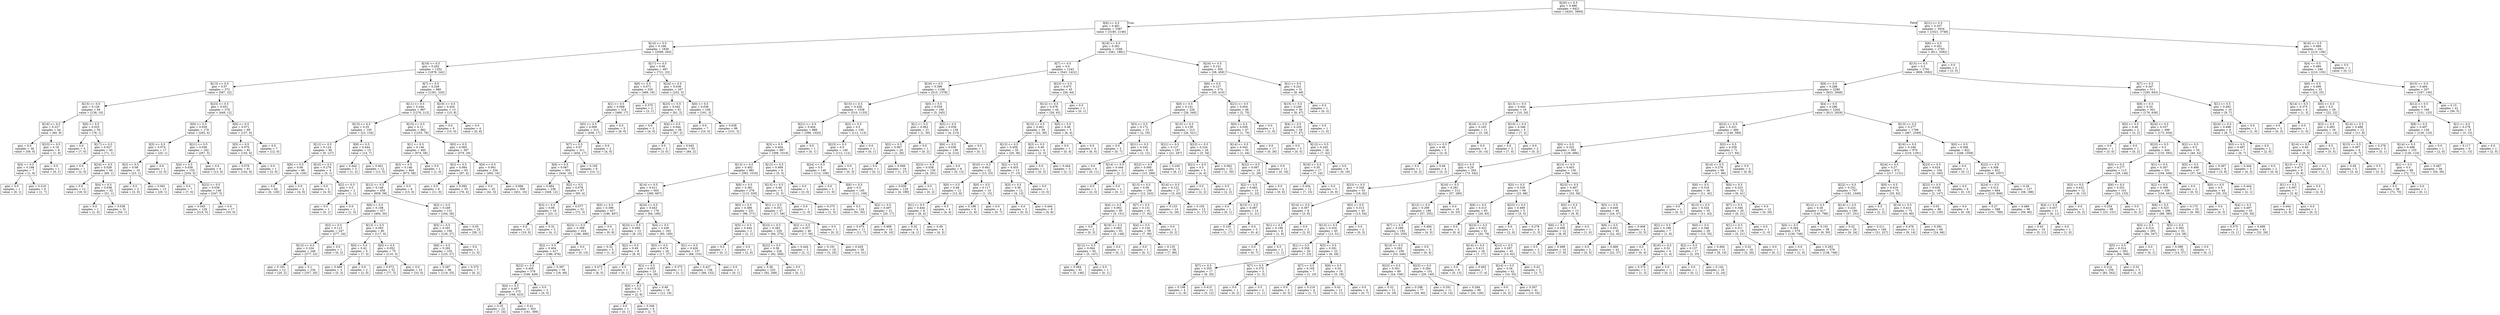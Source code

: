 digraph Tree {
node [shape=box] ;
0 [label="X[20] <= 0.5\ngini = 0.486\nsamples = 6421\nvalue = [4201, 5894]"] ;
1 [label="X[9] <= 0.5\ngini = 0.481\nsamples = 3387\nvalue = [3180, 2146]"] ;
0 -> 1 [labeldistance=2.5, labelangle=45, headlabel="True"] ;
2 [label="X[14] <= 0.5\ngini = 0.168\nsamples = 1839\nvalue = [2599, 265]"] ;
1 -> 2 ;
3 [label="X[19] <= 0.5\ngini = 0.202\nsamples = 1352\nvalue = [1878, 242]"] ;
2 -> 3 ;
4 [label="X[13] <= 0.5\ngini = 0.07\nsamples = 372\nvalue = [587, 22]"] ;
3 -> 4 ;
5 [label="X[15] <= 0.5\ngini = 0.126\nsamples = 94\nvalue = [138, 10]"] ;
4 -> 5 ;
6 [label="X[16] <= 0.5\ngini = 0.227\nsamples = 44\nvalue = [60, 9]"] ;
5 -> 6 ;
7 [label="gini = 0.0\nsamples = 36\nvalue = [59, 0]"] ;
6 -> 7 ;
8 [label="X[23] <= 0.5\ngini = 0.18\nsamples = 8\nvalue = [1, 9]"] ;
6 -> 8 ;
9 [label="X[4] <= 0.5\ngini = 0.198\nsamples = 7\nvalue = [1, 8]"] ;
8 -> 9 ;
10 [label="gini = 0.0\nsamples = 1\nvalue = [0, 1]"] ;
9 -> 10 ;
11 [label="gini = 0.219\nsamples = 6\nvalue = [1, 7]"] ;
9 -> 11 ;
12 [label="gini = 0.0\nsamples = 1\nvalue = [0, 1]"] ;
8 -> 12 ;
13 [label="X[0] <= 0.5\ngini = 0.025\nsamples = 50\nvalue = [78, 1]"] ;
5 -> 13 ;
14 [label="gini = 0.0\nsamples = 5\nvalue = [7, 0]"] ;
13 -> 14 ;
15 [label="X[17] <= 0.5\ngini = 0.027\nsamples = 45\nvalue = [71, 1]"] ;
13 -> 15 ;
16 [label="gini = 0.0\nsamples = 1\nvalue = [2, 0]"] ;
15 -> 16 ;
17 [label="X[24] <= 0.5\ngini = 0.028\nsamples = 44\nvalue = [69, 1]"] ;
15 -> 17 ;
18 [label="gini = 0.0\nsamples = 12\nvalue = [18, 0]"] ;
17 -> 18 ;
19 [label="X[4] <= 0.5\ngini = 0.038\nsamples = 32\nvalue = [51, 1]"] ;
17 -> 19 ;
20 [label="gini = 0.0\nsamples = 1\nvalue = [1, 0]"] ;
19 -> 20 ;
21 [label="gini = 0.038\nsamples = 31\nvalue = [50, 1]"] ;
19 -> 21 ;
22 [label="X[23] <= 0.5\ngini = 0.051\nsamples = 278\nvalue = [449, 12]"] ;
4 -> 22 ;
23 [label="X[0] <= 0.5\ngini = 0.039\nsamples = 179\nvalue = [292, 6]"] ;
22 -> 23 ;
24 [label="X[5] <= 0.5\ngini = 0.074\nsamples = 17\nvalue = [25, 1]"] ;
23 -> 24 ;
25 [label="X[2] <= 0.5\ngini = 0.08\nsamples = 16\nvalue = [23, 1]"] ;
24 -> 25 ;
26 [label="gini = 0.0\nsamples = 3\nvalue = [3, 0]"] ;
25 -> 26 ;
27 [label="gini = 0.091\nsamples = 13\nvalue = [20, 1]"] ;
25 -> 27 ;
28 [label="gini = 0.0\nsamples = 1\nvalue = [2, 0]"] ;
24 -> 28 ;
29 [label="X[21] <= 0.5\ngini = 0.036\nsamples = 162\nvalue = [267, 5]"] ;
23 -> 29 ;
30 [label="X[4] <= 0.5\ngini = 0.038\nsamples = 153\nvalue = [254, 5]"] ;
29 -> 30 ;
31 [label="gini = 0.0\nsamples = 7\nvalue = [7, 0]"] ;
30 -> 31 ;
32 [label="X[22] <= 0.5\ngini = 0.039\nsamples = 146\nvalue = [247, 5]"] ;
30 -> 32 ;
33 [label="gini = 0.045\nsamples = 129\nvalue = [214, 5]"] ;
32 -> 33 ;
34 [label="gini = 0.0\nsamples = 17\nvalue = [33, 0]"] ;
32 -> 34 ;
35 [label="gini = 0.0\nsamples = 9\nvalue = [13, 0]"] ;
29 -> 35 ;
36 [label="X[6] <= 0.5\ngini = 0.071\nsamples = 99\nvalue = [157, 6]"] ;
22 -> 36 ;
37 [label="X[5] <= 0.5\ngini = 0.076\nsamples = 92\nvalue = [145, 6]"] ;
36 -> 37 ;
38 [label="gini = 0.078\nsamples = 91\nvalue = [142, 6]"] ;
37 -> 38 ;
39 [label="gini = 0.0\nsamples = 1\nvalue = [3, 0]"] ;
37 -> 39 ;
40 [label="gini = 0.0\nsamples = 7\nvalue = [12, 0]"] ;
36 -> 40 ;
41 [label="X[7] <= 0.5\ngini = 0.249\nsamples = 980\nvalue = [1291, 220]"] ;
3 -> 41 ;
42 [label="X[11] <= 0.5\ngini = 0.244\nsamples = 967\nvalue = [1276, 212]"] ;
41 -> 42 ;
43 [label="X[13] <= 0.5\ngini = 0.25\nsamples = 105\nvalue = [23, 134]"] ;
42 -> 43 ;
44 [label="X[12] <= 0.5\ngini = 0.124\nsamples = 90\nvalue = [9, 127]"] ;
43 -> 44 ;
45 [label="X[8] <= 0.5\ngini = 0.06\nsamples = 86\nvalue = [4, 126]"] ;
44 -> 45 ;
46 [label="gini = 0.0\nsamples = 84\nvalue = [0, 126]"] ;
45 -> 46 ;
47 [label="gini = 0.0\nsamples = 2\nvalue = [4, 0]"] ;
45 -> 47 ;
48 [label="X[10] <= 0.5\ngini = 0.278\nsamples = 4\nvalue = [5, 1]"] ;
44 -> 48 ;
49 [label="gini = 0.0\nsamples = 2\nvalue = [4, 0]"] ;
48 -> 49 ;
50 [label="X[2] <= 0.5\ngini = 0.5\nsamples = 2\nvalue = [1, 1]"] ;
48 -> 50 ;
51 [label="gini = 0.0\nsamples = 1\nvalue = [0, 1]"] ;
50 -> 51 ;
52 [label="gini = 0.0\nsamples = 1\nvalue = [1, 0]"] ;
50 -> 52 ;
53 [label="X[8] <= 0.5\ngini = 0.444\nsamples = 15\nvalue = [14, 7]"] ;
43 -> 53 ;
54 [label="gini = 0.444\nsamples = 3\nvalue = [1, 2]"] ;
53 -> 54 ;
55 [label="gini = 0.401\nsamples = 12\nvalue = [13, 5]"] ;
53 -> 55 ;
56 [label="X[15] <= 0.5\ngini = 0.11\nsamples = 862\nvalue = [1253, 78]"] ;
42 -> 56 ;
57 [label="X[1] <= 0.5\ngini = 0.146\nsamples = 465\nvalue = [674, 58]"] ;
56 -> 57 ;
58 [label="X[3] <= 0.5\ngini = 0.146\nsamples = 464\nvalue = [673, 58]"] ;
57 -> 58 ;
59 [label="X[12] <= 0.5\ngini = 0.149\nsamples = 458\nvalue = [658, 58]"] ;
58 -> 59 ;
60 [label="X[6] <= 0.5\ngini = 0.108\nsamples = 327\nvalue = [494, 30]"] ;
59 -> 60 ;
61 [label="X[2] <= 0.5\ngini = 0.113\nsamples = 247\nvalue = [377, 24]"] ;
60 -> 61 ;
62 [label="X[13] <= 0.5\ngini = 0.104\nsamples = 246\nvalue = [377, 22]"] ;
61 -> 62 ;
63 [label="gini = 0.165\nsamples = 12\nvalue = [20, 2]"] ;
62 -> 63 ;
64 [label="gini = 0.1\nsamples = 234\nvalue = [357, 20]"] ;
62 -> 64 ;
65 [label="gini = 0.0\nsamples = 1\nvalue = [0, 2]"] ;
61 -> 65 ;
66 [label="X[13] <= 0.5\ngini = 0.093\nsamples = 80\nvalue = [117, 6]"] ;
60 -> 66 ;
67 [label="X[0] <= 0.5\ngini = 0.42\nsamples = 5\nvalue = [7, 3]"] ;
66 -> 67 ;
68 [label="gini = 0.469\nsamples = 3\nvalue = [5, 3]"] ;
67 -> 68 ;
69 [label="gini = 0.0\nsamples = 2\nvalue = [2, 0]"] ;
67 -> 69 ;
70 [label="X[0] <= 0.5\ngini = 0.052\nsamples = 75\nvalue = [110, 3]"] ;
66 -> 70 ;
71 [label="gini = 0.072\nsamples = 52\nvalue = [77, 3]"] ;
70 -> 71 ;
72 [label="gini = 0.0\nsamples = 23\nvalue = [33, 0]"] ;
70 -> 72 ;
73 [label="X[2] <= 0.5\ngini = 0.249\nsamples = 131\nvalue = [164, 28]"] ;
59 -> 73 ;
74 [label="X[5] <= 0.5\ngini = 0.291\nsamples = 106\nvalue = [126, 27]"] ;
73 -> 74 ;
75 [label="X[6] <= 0.5\ngini = 0.292\nsamples = 105\nvalue = [125, 27]"] ;
74 -> 75 ;
76 [label="gini = 0.287\nsamples = 98\nvalue = [119, 25]"] ;
75 -> 76 ;
77 [label="gini = 0.375\nsamples = 7\nvalue = [6, 2]"] ;
75 -> 77 ;
78 [label="gini = 0.0\nsamples = 1\nvalue = [1, 0]"] ;
74 -> 78 ;
79 [label="gini = 0.05\nsamples = 25\nvalue = [38, 1]"] ;
73 -> 79 ;
80 [label="gini = 0.0\nsamples = 6\nvalue = [15, 0]"] ;
58 -> 80 ;
81 [label="gini = 0.0\nsamples = 1\nvalue = [1, 0]"] ;
57 -> 81 ;
82 [label="X[0] <= 0.5\ngini = 0.065\nsamples = 397\nvalue = [579, 20]"] ;
56 -> 82 ;
83 [label="X[2] <= 0.5\ngini = 0.084\nsamples = 63\nvalue = [87, 4]"] ;
82 -> 83 ;
84 [label="gini = 0.0\nsamples = 8\nvalue = [11, 0]"] ;
83 -> 84 ;
85 [label="gini = 0.095\nsamples = 55\nvalue = [76, 4]"] ;
83 -> 85 ;
86 [label="X[4] <= 0.5\ngini = 0.061\nsamples = 334\nvalue = [492, 16]"] ;
82 -> 86 ;
87 [label="gini = 0.0\nsamples = 25\nvalue = [41, 0]"] ;
86 -> 87 ;
88 [label="gini = 0.066\nsamples = 309\nvalue = [451, 16]"] ;
86 -> 88 ;
89 [label="X[10] <= 0.5\ngini = 0.454\nsamples = 13\nvalue = [15, 8]"] ;
41 -> 89 ;
90 [label="gini = 0.0\nsamples = 9\nvalue = [15, 0]"] ;
89 -> 90 ;
91 [label="gini = 0.0\nsamples = 4\nvalue = [0, 8]"] ;
89 -> 91 ;
92 [label="X[17] <= 0.5\ngini = 0.06\nsamples = 487\nvalue = [721, 23]"] ;
2 -> 92 ;
93 [label="X[8] <= 0.5\ngini = 0.071\nsamples = 320\nvalue = [469, 18]"] ;
92 -> 93 ;
94 [label="X[1] <= 0.5\ngini = 0.068\nsamples = 318\nvalue = [466, 17]"] ;
93 -> 94 ;
95 [label="X[5] <= 0.5\ngini = 0.069\nsamples = 313\nvalue = [458, 17]"] ;
94 -> 95 ;
96 [label="X[7] <= 0.5\ngini = 0.07\nsamples = 311\nvalue = [454, 17]"] ;
95 -> 96 ;
97 [label="X[6] <= 0.5\ngini = 0.067\nsamples = 303\nvalue = [444, 16]"] ;
96 -> 97 ;
98 [label="gini = 0.064\nsamples = 236\nvalue = [349, 12]"] ;
97 -> 98 ;
99 [label="X[2] <= 0.5\ngini = 0.078\nsamples = 67\nvalue = [95, 4]"] ;
97 -> 99 ;
100 [label="X[3] <= 0.5\ngini = 0.08\nsamples = 16\nvalue = [23, 1]"] ;
99 -> 100 ;
101 [label="gini = 0.0\nsamples = 13\nvalue = [19, 0]"] ;
100 -> 101 ;
102 [label="gini = 0.32\nsamples = 3\nvalue = [4, 1]"] ;
100 -> 102 ;
103 [label="gini = 0.077\nsamples = 51\nvalue = [72, 3]"] ;
99 -> 103 ;
104 [label="gini = 0.165\nsamples = 8\nvalue = [10, 1]"] ;
96 -> 104 ;
105 [label="gini = 0.0\nsamples = 2\nvalue = [4, 0]"] ;
95 -> 105 ;
106 [label="gini = 0.0\nsamples = 5\nvalue = [8, 0]"] ;
94 -> 106 ;
107 [label="gini = 0.375\nsamples = 2\nvalue = [3, 1]"] ;
93 -> 107 ;
108 [label="X[24] <= 0.5\ngini = 0.038\nsamples = 167\nvalue = [252, 5]"] ;
92 -> 108 ;
109 [label="X[23] <= 0.5\ngini = 0.042\nsamples = 61\nvalue = [91, 2]"] ;
108 -> 109 ;
110 [label="gini = 0.0\nsamples = 3\nvalue = [4, 0]"] ;
109 -> 110 ;
111 [label="X[4] <= 0.5\ngini = 0.044\nsamples = 58\nvalue = [87, 2]"] ;
109 -> 111 ;
112 [label="gini = 0.0\nsamples = 3\nvalue = [3, 0]"] ;
111 -> 112 ;
113 [label="gini = 0.045\nsamples = 55\nvalue = [84, 2]"] ;
111 -> 113 ;
114 [label="X[0] <= 0.5\ngini = 0.036\nsamples = 106\nvalue = [161, 3]"] ;
108 -> 114 ;
115 [label="gini = 0.0\nsamples = 7\nvalue = [10, 0]"] ;
114 -> 115 ;
116 [label="gini = 0.038\nsamples = 99\nvalue = [151, 3]"] ;
114 -> 116 ;
117 [label="X[18] <= 0.5\ngini = 0.361\nsamples = 1548\nvalue = [581, 1881]"] ;
1 -> 117 ;
118 [label="X[7] <= 0.5\ngini = 0.4\nsamples = 1243\nvalue = [543, 1422]"] ;
117 -> 118 ;
119 [label="X[16] <= 0.5\ngini = 0.396\nsamples = 1198\nvalue = [515, 1378]"] ;
118 -> 119 ;
120 [label="X[15] <= 0.5\ngini = 0.428\nsamples = 1038\nvalue = [510, 1133]"] ;
119 -> 120 ;
121 [label="X[21] <= 0.5\ngini = 0.404\nsamples = 888\nvalue = [398, 1020]"] ;
120 -> 121 ;
122 [label="X[3] <= 0.5\ngini = 0.404\nsamples = 887\nvalue = [398, 1019]"] ;
121 -> 122 ;
123 [label="X[12] <= 0.5\ngini = 0.402\nsamples = 881\nvalue = [393, 1016]"] ;
122 -> 123 ;
124 [label="X[14] <= 0.5\ngini = 0.411\nsamples = 603\nvalue = [280, 687]"] ;
123 -> 124 ;
125 [label="X[5] <= 0.5\ngini = 0.396\nsamples = 427\nvalue = [186, 497]"] ;
124 -> 125 ;
126 [label="X[23] <= 0.5\ngini = 0.399\nsamples = 424\nvalue = [186, 489]"] ;
125 -> 126 ;
127 [label="X[2] <= 0.5\ngini = 0.404\nsamples = 417\nvalue = [186, 476]"] ;
126 -> 127 ;
128 [label="X[22] <= 0.5\ngini = 0.405\nsamples = 378\nvalue = [168, 428]"] ;
127 -> 128 ;
129 [label="X[4] <= 0.5\ngini = 0.407\nsamples = 375\nvalue = [168, 423]"] ;
128 -> 129 ;
130 [label="gini = 0.35\nsamples = 22\nvalue = [7, 24]"] ;
129 -> 130 ;
131 [label="gini = 0.41\nsamples = 353\nvalue = [161, 399]"] ;
129 -> 131 ;
132 [label="gini = 0.0\nsamples = 3\nvalue = [0, 5]"] ;
128 -> 132 ;
133 [label="gini = 0.397\nsamples = 39\nvalue = [18, 48]"] ;
127 -> 133 ;
134 [label="gini = 0.0\nsamples = 7\nvalue = [0, 13]"] ;
126 -> 134 ;
135 [label="gini = 0.0\nsamples = 3\nvalue = [0, 8]"] ;
125 -> 135 ;
136 [label="X[24] <= 0.5\ngini = 0.443\nsamples = 176\nvalue = [94, 190]"] ;
124 -> 136 ;
137 [label="X[23] <= 0.5\ngini = 0.499\nsamples = 13\nvalue = [9, 10]"] ;
136 -> 137 ;
138 [label="gini = 0.32\nsamples = 5\nvalue = [1, 4]"] ;
137 -> 138 ;
139 [label="X[2] <= 0.5\ngini = 0.49\nsamples = 8\nvalue = [8, 6]"] ;
137 -> 139 ;
140 [label="gini = 0.473\nsamples = 7\nvalue = [8, 5]"] ;
139 -> 140 ;
141 [label="gini = 0.0\nsamples = 1\nvalue = [0, 1]"] ;
139 -> 141 ;
142 [label="X[4] <= 0.5\ngini = 0.436\nsamples = 163\nvalue = [85, 180]"] ;
136 -> 142 ;
143 [label="X[5] <= 0.5\ngini = 0.474\nsamples = 26\nvalue = [17, 27]"] ;
142 -> 143 ;
144 [label="X[2] <= 0.5\ngini = 0.455\nsamples = 23\nvalue = [14, 26]"] ;
143 -> 144 ;
145 [label="X[0] <= 0.5\ngini = 0.32\nsamples = 7\nvalue = [2, 8]"] ;
144 -> 145 ;
146 [label="gini = 0.0\nsamples = 1\nvalue = [0, 1]"] ;
145 -> 146 ;
147 [label="gini = 0.346\nsamples = 6\nvalue = [2, 7]"] ;
145 -> 147 ;
148 [label="gini = 0.48\nsamples = 16\nvalue = [12, 18]"] ;
144 -> 148 ;
149 [label="gini = 0.375\nsamples = 3\nvalue = [3, 1]"] ;
143 -> 149 ;
150 [label="X[1] <= 0.5\ngini = 0.426\nsamples = 137\nvalue = [68, 153]"] ;
142 -> 150 ;
151 [label="gini = 0.427\nsamples = 136\nvalue = [68, 152]"] ;
150 -> 151 ;
152 [label="gini = 0.0\nsamples = 1\nvalue = [0, 1]"] ;
150 -> 152 ;
153 [label="X[6] <= 0.5\ngini = 0.381\nsamples = 278\nvalue = [113, 329]"] ;
123 -> 153 ;
154 [label="X[0] <= 0.5\ngini = 0.386\nsamples = 231\nvalue = [96, 271]"] ;
153 -> 154 ;
155 [label="X[5] <= 0.5\ngini = 0.444\nsamples = 2\nvalue = [2, 1]"] ;
154 -> 155 ;
156 [label="gini = 0.0\nsamples = 1\nvalue = [0, 1]"] ;
155 -> 156 ;
157 [label="gini = 0.0\nsamples = 1\nvalue = [2, 0]"] ;
155 -> 157 ;
158 [label="X[23] <= 0.5\ngini = 0.383\nsamples = 229\nvalue = [94, 270]"] ;
154 -> 158 ;
159 [label="X[22] <= 0.5\ngini = 0.38\nsamples = 226\nvalue = [92, 269]"] ;
158 -> 159 ;
160 [label="gini = 0.38\nsamples = 225\nvalue = [92, 268]"] ;
159 -> 160 ;
161 [label="gini = 0.0\nsamples = 1\nvalue = [0, 1]"] ;
159 -> 161 ;
162 [label="gini = 0.444\nsamples = 3\nvalue = [2, 1]"] ;
158 -> 162 ;
163 [label="X[1] <= 0.5\ngini = 0.351\nsamples = 47\nvalue = [17, 58]"] ;
153 -> 163 ;
164 [label="X[2] <= 0.5\ngini = 0.357\nsamples = 46\nvalue = [17, 56]"] ;
163 -> 164 ;
165 [label="gini = 0.191\nsamples = 18\nvalue = [3, 25]"] ;
164 -> 165 ;
166 [label="gini = 0.429\nsamples = 28\nvalue = [14, 31]"] ;
164 -> 166 ;
167 [label="gini = 0.0\nsamples = 1\nvalue = [0, 2]"] ;
163 -> 167 ;
168 [label="X[12] <= 0.5\ngini = 0.469\nsamples = 6\nvalue = [5, 3]"] ;
122 -> 168 ;
169 [label="X[13] <= 0.5\ngini = 0.48\nsamples = 5\nvalue = [2, 3]"] ;
168 -> 169 ;
170 [label="gini = 0.0\nsamples = 1\nvalue = [1, 0]"] ;
169 -> 170 ;
171 [label="gini = 0.375\nsamples = 4\nvalue = [1, 3]"] ;
169 -> 171 ;
172 [label="gini = 0.0\nsamples = 1\nvalue = [3, 0]"] ;
168 -> 172 ;
173 [label="gini = 0.0\nsamples = 1\nvalue = [0, 1]"] ;
121 -> 173 ;
174 [label="X[3] <= 0.5\ngini = 0.5\nsamples = 150\nvalue = [112, 113]"] ;
120 -> 174 ;
175 [label="X[23] <= 0.5\ngini = 0.5\nsamples = 149\nvalue = [112, 112]"] ;
174 -> 175 ;
176 [label="X[24] <= 0.5\ngini = 0.5\nsamples = 146\nvalue = [112, 109]"] ;
175 -> 176 ;
177 [label="gini = 0.0\nsamples = 1\nvalue = [1, 0]"] ;
176 -> 177 ;
178 [label="X[6] <= 0.5\ngini = 0.5\nsamples = 145\nvalue = [111, 109]"] ;
176 -> 178 ;
179 [label="gini = 0.5\nsamples = 124\nvalue = [91, 92]"] ;
178 -> 179 ;
180 [label="X[2] <= 0.5\ngini = 0.497\nsamples = 21\nvalue = [20, 17]"] ;
178 -> 180 ;
181 [label="gini = 0.475\nsamples = 11\nvalue = [11, 7]"] ;
180 -> 181 ;
182 [label="gini = 0.499\nsamples = 10\nvalue = [9, 10]"] ;
180 -> 182 ;
183 [label="gini = 0.0\nsamples = 3\nvalue = [0, 3]"] ;
175 -> 183 ;
184 [label="gini = 0.0\nsamples = 1\nvalue = [0, 1]"] ;
174 -> 184 ;
185 [label="X[0] <= 0.5\ngini = 0.039\nsamples = 160\nvalue = [5, 245]"] ;
119 -> 185 ;
186 [label="X[1] <= 0.5\ngini = 0.062\nsamples = 21\nvalue = [1, 30]"] ;
185 -> 186 ;
187 [label="X[2] <= 0.5\ngini = 0.067\nsamples = 20\nvalue = [1, 28]"] ;
186 -> 187 ;
188 [label="gini = 0.0\nsamples = 1\nvalue = [0, 1]"] ;
187 -> 188 ;
189 [label="gini = 0.069\nsamples = 19\nvalue = [1, 27]"] ;
187 -> 189 ;
190 [label="gini = 0.0\nsamples = 1\nvalue = [0, 2]"] ;
186 -> 190 ;
191 [label="X[5] <= 0.5\ngini = 0.036\nsamples = 139\nvalue = [4, 215]"] ;
185 -> 191 ;
192 [label="X[6] <= 0.5\ngini = 0.036\nsamples = 138\nvalue = [4, 214]"] ;
191 -> 192 ;
193 [label="X[23] <= 0.5\ngini = 0.038\nsamples = 130\nvalue = [4, 201]"] ;
192 -> 193 ;
194 [label="gini = 0.039\nsamples = 129\nvalue = [4, 199]"] ;
193 -> 194 ;
195 [label="gini = 0.0\nsamples = 1\nvalue = [0, 2]"] ;
193 -> 195 ;
196 [label="gini = 0.0\nsamples = 8\nvalue = [0, 13]"] ;
192 -> 196 ;
197 [label="gini = 0.0\nsamples = 1\nvalue = [0, 1]"] ;
191 -> 197 ;
198 [label="X[23] <= 0.5\ngini = 0.475\nsamples = 45\nvalue = [28, 44]"] ;
118 -> 198 ;
199 [label="X[12] <= 0.5\ngini = 0.478\nsamples = 44\nvalue = [28, 43]"] ;
198 -> 199 ;
200 [label="X[15] <= 0.5\ngini = 0.461\nsamples = 39\nvalue = [22, 39]"] ;
199 -> 200 ;
201 [label="X[13] <= 0.5\ngini = 0.459\nsamples = 35\nvalue = [20, 36]"] ;
200 -> 201 ;
202 [label="X[16] <= 0.5\ngini = 0.461\nsamples = 22\nvalue = [13, 23]"] ;
201 -> 202 ;
203 [label="X[0] <= 0.5\ngini = 0.48\nsamples = 12\nvalue = [12, 8]"] ;
202 -> 203 ;
204 [label="X[1] <= 0.5\ngini = 0.444\nsamples = 8\nvalue = [8, 4]"] ;
203 -> 204 ;
205 [label="gini = 0.32\nsamples = 4\nvalue = [4, 1]"] ;
204 -> 205 ;
206 [label="gini = 0.49\nsamples = 4\nvalue = [4, 3]"] ;
204 -> 206 ;
207 [label="gini = 0.5\nsamples = 4\nvalue = [4, 4]"] ;
203 -> 207 ;
208 [label="X[0] <= 0.5\ngini = 0.117\nsamples = 10\nvalue = [1, 15]"] ;
202 -> 208 ;
209 [label="gini = 0.198\nsamples = 6\nvalue = [1, 8]"] ;
208 -> 209 ;
210 [label="gini = 0.0\nsamples = 4\nvalue = [0, 7]"] ;
208 -> 210 ;
211 [label="X[2] <= 0.5\ngini = 0.455\nsamples = 13\nvalue = [7, 13]"] ;
201 -> 211 ;
212 [label="X[3] <= 0.5\ngini = 0.36\nsamples = 12\nvalue = [4, 13]"] ;
211 -> 212 ;
213 [label="gini = 0.0\nsamples = 3\nvalue = [0, 5]"] ;
212 -> 213 ;
214 [label="gini = 0.444\nsamples = 9\nvalue = [4, 8]"] ;
212 -> 214 ;
215 [label="gini = 0.0\nsamples = 1\nvalue = [3, 0]"] ;
211 -> 215 ;
216 [label="X[3] <= 0.5\ngini = 0.48\nsamples = 4\nvalue = [2, 3]"] ;
200 -> 216 ;
217 [label="gini = 0.0\nsamples = 1\nvalue = [0, 2]"] ;
216 -> 217 ;
218 [label="gini = 0.444\nsamples = 3\nvalue = [2, 1]"] ;
216 -> 218 ;
219 [label="X[0] <= 0.5\ngini = 0.48\nsamples = 5\nvalue = [6, 4]"] ;
199 -> 219 ;
220 [label="gini = 0.0\nsamples = 1\nvalue = [0, 4]"] ;
219 -> 220 ;
221 [label="gini = 0.0\nsamples = 4\nvalue = [6, 0]"] ;
219 -> 221 ;
222 [label="gini = 0.0\nsamples = 1\nvalue = [0, 1]"] ;
198 -> 222 ;
223 [label="X[24] <= 0.5\ngini = 0.141\nsamples = 305\nvalue = [38, 459]"] ;
117 -> 223 ;
224 [label="X[6] <= 0.5\ngini = 0.127\nsamples = 274\nvalue = [30, 410]"] ;
223 -> 224 ;
225 [label="X[0] <= 0.5\ngini = 0.141\nsamples = 226\nvalue = [28, 340]"] ;
224 -> 225 ;
226 [label="X[3] <= 0.5\ngini = 0.172\nsamples = 13\nvalue = [2, 19]"] ;
225 -> 226 ;
227 [label="gini = 0.0\nsamples = 5\nvalue = [0, 7]"] ;
226 -> 227 ;
228 [label="X[21] <= 0.5\ngini = 0.245\nsamples = 8\nvalue = [2, 12]"] ;
226 -> 228 ;
229 [label="gini = 0.0\nsamples = 6\nvalue = [0, 11]"] ;
228 -> 229 ;
230 [label="X[14] <= 0.5\ngini = 0.444\nsamples = 2\nvalue = [2, 1]"] ;
228 -> 230 ;
231 [label="gini = 0.0\nsamples = 1\nvalue = [2, 0]"] ;
230 -> 231 ;
232 [label="gini = 0.0\nsamples = 1\nvalue = [0, 1]"] ;
230 -> 232 ;
233 [label="X[15] <= 0.5\ngini = 0.139\nsamples = 213\nvalue = [26, 321]"] ;
225 -> 233 ;
234 [label="X[21] <= 0.5\ngini = 0.127\nsamples = 187\nvalue = [21, 287]"] ;
233 -> 234 ;
235 [label="X[22] <= 0.5\ngini = 0.095\nsamples = 183\nvalue = [15, 286]"] ;
234 -> 235 ;
236 [label="X[13] <= 0.5\ngini = 0.09\nsamples = 156\nvalue = [12, 243]"] ;
235 -> 236 ;
237 [label="X[4] <= 0.5\ngini = 0.062\nsamples = 95\nvalue = [5, 151]"] ;
236 -> 237 ;
238 [label="gini = 0.0\nsamples = 2\nvalue = [0, 3]"] ;
237 -> 238 ;
239 [label="X[16] <= 0.5\ngini = 0.063\nsamples = 93\nvalue = [5, 148]"] ;
237 -> 239 ;
240 [label="X[12] <= 0.5\ngini = 0.064\nsamples = 92\nvalue = [5, 147]"] ;
239 -> 240 ;
241 [label="gini = 0.064\nsamples = 91\nvalue = [5, 146]"] ;
240 -> 241 ;
242 [label="gini = 0.0\nsamples = 1\nvalue = [0, 1]"] ;
240 -> 242 ;
243 [label="gini = 0.0\nsamples = 1\nvalue = [0, 1]"] ;
239 -> 243 ;
244 [label="X[7] <= 0.5\ngini = 0.131\nsamples = 61\nvalue = [7, 92]"] ;
236 -> 244 ;
245 [label="X[4] <= 0.5\ngini = 0.134\nsamples = 59\nvalue = [7, 90]"] ;
244 -> 245 ;
246 [label="gini = 0.0\nsamples = 1\nvalue = [0, 1]"] ;
245 -> 246 ;
247 [label="gini = 0.135\nsamples = 58\nvalue = [7, 89]"] ;
245 -> 247 ;
248 [label="gini = 0.0\nsamples = 2\nvalue = [0, 2]"] ;
244 -> 248 ;
249 [label="X[14] <= 0.5\ngini = 0.122\nsamples = 27\nvalue = [3, 43]"] ;
235 -> 249 ;
250 [label="gini = 0.133\nsamples = 14\nvalue = [2, 26]"] ;
249 -> 250 ;
251 [label="gini = 0.105\nsamples = 13\nvalue = [1, 17]"] ;
249 -> 251 ;
252 [label="gini = 0.245\nsamples = 4\nvalue = [6, 1]"] ;
234 -> 252 ;
253 [label="X[23] <= 0.5\ngini = 0.224\nsamples = 26\nvalue = [5, 34]"] ;
233 -> 253 ;
254 [label="X[21] <= 0.5\ngini = 0.5\nsamples = 5\nvalue = [4, 4]"] ;
253 -> 254 ;
255 [label="gini = 0.5\nsamples = 3\nvalue = [2, 2]"] ;
254 -> 255 ;
256 [label="gini = 0.5\nsamples = 2\nvalue = [2, 2]"] ;
254 -> 256 ;
257 [label="gini = 0.062\nsamples = 21\nvalue = [1, 30]"] ;
253 -> 257 ;
258 [label="X[21] <= 0.5\ngini = 0.054\nsamples = 48\nvalue = [2, 70]"] ;
224 -> 258 ;
259 [label="X[0] <= 0.5\ngini = 0.028\nsamples = 47\nvalue = [1, 70]"] ;
258 -> 259 ;
260 [label="X[14] <= 0.5\ngini = 0.043\nsamples = 30\nvalue = [1, 44]"] ;
259 -> 260 ;
261 [label="X[22] <= 0.5\ngini = 0.067\nsamples = 19\nvalue = [1, 28]"] ;
260 -> 261 ;
262 [label="X[2] <= 0.5\ngini = 0.083\nsamples = 15\nvalue = [1, 22]"] ;
261 -> 262 ;
263 [label="gini = 0.0\nsamples = 1\nvalue = [0, 1]"] ;
262 -> 263 ;
264 [label="X[15] <= 0.5\ngini = 0.087\nsamples = 14\nvalue = [1, 21]"] ;
262 -> 264 ;
265 [label="gini = 0.105\nsamples = 11\nvalue = [1, 17]"] ;
264 -> 265 ;
266 [label="gini = 0.0\nsamples = 3\nvalue = [0, 4]"] ;
264 -> 266 ;
267 [label="gini = 0.0\nsamples = 4\nvalue = [0, 6]"] ;
261 -> 267 ;
268 [label="gini = 0.0\nsamples = 11\nvalue = [0, 16]"] ;
260 -> 268 ;
269 [label="gini = 0.0\nsamples = 17\nvalue = [0, 26]"] ;
259 -> 269 ;
270 [label="gini = 0.0\nsamples = 1\nvalue = [1, 0]"] ;
258 -> 270 ;
271 [label="X[1] <= 0.5\ngini = 0.241\nsamples = 31\nvalue = [8, 49]"] ;
223 -> 271 ;
272 [label="X[15] <= 0.5\ngini = 0.249\nsamples = 30\nvalue = [8, 47]"] ;
271 -> 272 ;
273 [label="X[4] <= 0.5\ngini = 0.226\nsamples = 29\nvalue = [7, 47]"] ;
272 -> 273 ;
274 [label="gini = 0.0\nsamples = 3\nvalue = [0, 5]"] ;
273 -> 274 ;
275 [label="X[13] <= 0.5\ngini = 0.245\nsamples = 26\nvalue = [7, 42]"] ;
273 -> 275 ;
276 [label="X[16] <= 0.5\ngini = 0.35\nsamples = 17\nvalue = [7, 24]"] ;
275 -> 276 ;
277 [label="gini = 0.434\nsamples = 12\nvalue = [7, 15]"] ;
276 -> 277 ;
278 [label="gini = 0.0\nsamples = 5\nvalue = [0, 9]"] ;
276 -> 278 ;
279 [label="gini = 0.0\nsamples = 9\nvalue = [0, 18]"] ;
275 -> 279 ;
280 [label="gini = 0.0\nsamples = 1\nvalue = [1, 0]"] ;
272 -> 280 ;
281 [label="gini = 0.0\nsamples = 1\nvalue = [0, 2]"] ;
271 -> 281 ;
282 [label="X[21] <= 0.5\ngini = 0.337\nsamples = 3034\nvalue = [1021, 3748]"] ;
0 -> 282 [labeldistance=2.5, labelangle=-45, headlabel="False"] ;
283 [label="X[8] <= 0.5\ngini = 0.301\nsamples = 2793\nvalue = [811, 3592]"] ;
282 -> 283 ;
284 [label="X[15] <= 0.5\ngini = 0.3\nsamples = 2791\nvalue = [808, 3592]"] ;
283 -> 284 ;
285 [label="X[9] <= 0.5\ngini = 0.288\nsamples = 2280\nvalue = [623, 2949]"] ;
284 -> 285 ;
286 [label="X[13] <= 0.5\ngini = 0.444\nsamples = 16\nvalue = [10, 20]"] ;
285 -> 286 ;
287 [label="X[16] <= 0.5\ngini = 0.245\nsamples = 11\nvalue = [3, 18]"] ;
286 -> 287 ;
288 [label="X[11] <= 0.5\ngini = 0.49\nsamples = 5\nvalue = [3, 4]"] ;
287 -> 288 ;
289 [label="gini = 0.0\nsamples = 1\nvalue = [0, 2]"] ;
288 -> 289 ;
290 [label="gini = 0.48\nsamples = 4\nvalue = [3, 2]"] ;
288 -> 290 ;
291 [label="gini = 0.0\nsamples = 6\nvalue = [0, 14]"] ;
287 -> 291 ;
292 [label="X[10] <= 0.5\ngini = 0.346\nsamples = 5\nvalue = [7, 2]"] ;
286 -> 292 ;
293 [label="gini = 0.0\nsamples = 3\nvalue = [7, 0]"] ;
292 -> 293 ;
294 [label="gini = 0.0\nsamples = 2\nvalue = [0, 2]"] ;
292 -> 294 ;
295 [label="X[4] <= 0.5\ngini = 0.286\nsamples = 2264\nvalue = [613, 2929]"] ;
285 -> 295 ;
296 [label="X[22] <= 0.5\ngini = 0.321\nsamples = 466\nvalue = [146, 580]"] ;
295 -> 296 ;
297 [label="X[0] <= 0.5\ngini = 0.332\nsamples = 395\nvalue = [129, 486]"] ;
296 -> 297 ;
298 [label="X[2] <= 0.5\ngini = 0.29\nsamples = 265\nvalue = [73, 342]"] ;
297 -> 298 ;
299 [label="X[23] <= 0.5\ngini = 0.326\nsamples = 53\nvalue = [16, 62]"] ;
298 -> 299 ;
300 [label="X[14] <= 0.5\ngini = 0.397\nsamples = 8\nvalue = [3, 8]"] ;
299 -> 300 ;
301 [label="X[1] <= 0.5\ngini = 0.198\nsamples = 6\nvalue = [1, 8]"] ;
300 -> 301 ;
302 [label="gini = 0.0\nsamples = 4\nvalue = [0, 7]"] ;
301 -> 302 ;
303 [label="gini = 0.5\nsamples = 2\nvalue = [1, 1]"] ;
301 -> 303 ;
304 [label="gini = 0.0\nsamples = 2\nvalue = [2, 0]"] ;
300 -> 304 ;
305 [label="X[5] <= 0.5\ngini = 0.313\nsamples = 45\nvalue = [13, 54]"] ;
299 -> 305 ;
306 [label="X[13] <= 0.5\ngini = 0.324\nsamples = 43\nvalue = [13, 51]"] ;
305 -> 306 ;
307 [label="X[1] <= 0.5\ngini = 0.358\nsamples = 20\nvalue = [7, 23]"] ;
306 -> 307 ;
308 [label="X[7] <= 0.5\ngini = 0.355\nsamples = 17\nvalue = [6, 20]"] ;
307 -> 308 ;
309 [label="gini = 0.198\nsamples = 4\nvalue = [1, 8]"] ;
308 -> 309 ;
310 [label="gini = 0.415\nsamples = 13\nvalue = [5, 12]"] ;
308 -> 310 ;
311 [label="X[7] <= 0.5\ngini = 0.375\nsamples = 3\nvalue = [1, 3]"] ;
307 -> 311 ;
312 [label="gini = 0.0\nsamples = 1\nvalue = [0, 2]"] ;
311 -> 312 ;
313 [label="gini = 0.5\nsamples = 2\nvalue = [1, 1]"] ;
311 -> 313 ;
314 [label="X[3] <= 0.5\ngini = 0.291\nsamples = 23\nvalue = [6, 28]"] ;
306 -> 314 ;
315 [label="X[7] <= 0.5\ngini = 0.165\nsamples = 7\nvalue = [1, 10]"] ;
314 -> 315 ;
316 [label="gini = 0.0\nsamples = 3\nvalue = [0, 3]"] ;
315 -> 316 ;
317 [label="gini = 0.219\nsamples = 4\nvalue = [1, 7]"] ;
315 -> 317 ;
318 [label="X[6] <= 0.5\ngini = 0.34\nsamples = 16\nvalue = [5, 18]"] ;
314 -> 318 ;
319 [label="gini = 0.43\nsamples = 12\nvalue = [5, 11]"] ;
318 -> 319 ;
320 [label="gini = 0.0\nsamples = 4\nvalue = [0, 7]"] ;
318 -> 320 ;
321 [label="gini = 0.0\nsamples = 2\nvalue = [0, 3]"] ;
305 -> 321 ;
322 [label="X[16] <= 0.5\ngini = 0.281\nsamples = 212\nvalue = [57, 280]"] ;
298 -> 322 ;
323 [label="X[12] <= 0.5\ngini = 0.299\nsamples = 196\nvalue = [57, 255]"] ;
322 -> 323 ;
324 [label="X[7] <= 0.5\ngini = 0.289\nsamples = 192\nvalue = [53, 250]"] ;
323 -> 324 ;
325 [label="X[14] <= 0.5\ngini = 0.292\nsamples = 190\nvalue = [53, 246]"] ;
324 -> 325 ;
326 [label="X[23] <= 0.5\ngini = 0.301\nsamples = 89\nvalue = [24, 106]"] ;
325 -> 326 ;
327 [label="gini = 0.32\nsamples = 12\nvalue = [4, 16]"] ;
326 -> 327 ;
328 [label="gini = 0.298\nsamples = 77\nvalue = [20, 90]"] ;
326 -> 328 ;
329 [label="X[23] <= 0.5\ngini = 0.284\nsamples = 101\nvalue = [29, 140]"] ;
325 -> 329 ;
330 [label="gini = 0.291\nsamples = 11\nvalue = [3, 14]"] ;
329 -> 330 ;
331 [label="gini = 0.284\nsamples = 90\nvalue = [26, 126]"] ;
329 -> 331 ;
332 [label="gini = 0.0\nsamples = 2\nvalue = [0, 4]"] ;
324 -> 332 ;
333 [label="gini = 0.494\nsamples = 4\nvalue = [4, 5]"] ;
323 -> 333 ;
334 [label="gini = 0.0\nsamples = 16\nvalue = [0, 25]"] ;
322 -> 334 ;
335 [label="X[13] <= 0.5\ngini = 0.403\nsamples = 130\nvalue = [56, 144]"] ;
297 -> 335 ;
336 [label="X[5] <= 0.5\ngini = 0.329\nsamples = 68\nvalue = [23, 88]"] ;
335 -> 336 ;
337 [label="X[6] <= 0.5\ngini = 0.313\nsamples = 63\nvalue = [20, 83]"] ;
336 -> 337 ;
338 [label="gini = 0.0\nsamples = 2\nvalue = [0, 4]"] ;
337 -> 338 ;
339 [label="X[23] <= 0.5\ngini = 0.322\nsamples = 61\nvalue = [20, 79]"] ;
337 -> 339 ;
340 [label="X[14] <= 0.5\ngini = 0.413\nsamples = 16\nvalue = [7, 17]"] ;
339 -> 340 ;
341 [label="gini = 0.0\nsamples = 9\nvalue = [0, 13]"] ;
340 -> 341 ;
342 [label="gini = 0.463\nsamples = 7\nvalue = [7, 4]"] ;
340 -> 342 ;
343 [label="X[12] <= 0.5\ngini = 0.287\nsamples = 45\nvalue = [13, 62]"] ;
339 -> 343 ;
344 [label="X[14] <= 0.5\ngini = 0.26\nsamples = 42\nvalue = [10, 55]"] ;
343 -> 344 ;
345 [label="gini = 0.0\nsamples = 1\nvalue = [0, 2]"] ;
344 -> 345 ;
346 [label="gini = 0.267\nsamples = 41\nvalue = [10, 53]"] ;
344 -> 346 ;
347 [label="gini = 0.42\nsamples = 3\nvalue = [3, 7]"] ;
343 -> 347 ;
348 [label="X[23] <= 0.5\ngini = 0.469\nsamples = 5\nvalue = [3, 5]"] ;
336 -> 348 ;
349 [label="gini = 0.0\nsamples = 1\nvalue = [2, 0]"] ;
348 -> 349 ;
350 [label="gini = 0.278\nsamples = 4\nvalue = [1, 5]"] ;
348 -> 350 ;
351 [label="X[23] <= 0.5\ngini = 0.467\nsamples = 62\nvalue = [33, 56]"] ;
335 -> 351 ;
352 [label="X[5] <= 0.5\ngini = 0.5\nsamples = 13\nvalue = [9, 9]"] ;
351 -> 352 ;
353 [label="X[6] <= 0.5\ngini = 0.498\nsamples = 12\nvalue = [8, 9]"] ;
352 -> 353 ;
354 [label="gini = 0.5\nsamples = 2\nvalue = [1, 1]"] ;
353 -> 354 ;
355 [label="gini = 0.498\nsamples = 10\nvalue = [7, 8]"] ;
353 -> 355 ;
356 [label="gini = 0.0\nsamples = 1\nvalue = [1, 0]"] ;
352 -> 356 ;
357 [label="X[5] <= 0.5\ngini = 0.448\nsamples = 49\nvalue = [24, 47]"] ;
351 -> 357 ;
358 [label="X[6] <= 0.5\ngini = 0.451\nsamples = 45\nvalue = [22, 42]"] ;
357 -> 358 ;
359 [label="gini = 0.0\nsamples = 2\nvalue = [0, 5]"] ;
358 -> 359 ;
360 [label="gini = 0.468\nsamples = 43\nvalue = [22, 37]"] ;
358 -> 360 ;
361 [label="gini = 0.408\nsamples = 4\nvalue = [2, 5]"] ;
357 -> 361 ;
362 [label="X[3] <= 0.5\ngini = 0.259\nsamples = 71\nvalue = [17, 94]"] ;
296 -> 362 ;
363 [label="X[14] <= 0.5\ngini = 0.276\nsamples = 68\nvalue = [17, 86]"] ;
362 -> 363 ;
364 [label="X[6] <= 0.5\ngini = 0.316\nsamples = 36\nvalue = [11, 45]"] ;
363 -> 364 ;
365 [label="gini = 0.0\nsamples = 1\nvalue = [0, 2]"] ;
364 -> 365 ;
366 [label="X[13] <= 0.5\ngini = 0.324\nsamples = 35\nvalue = [11, 43]"] ;
364 -> 366 ;
367 [label="X[2] <= 0.5\ngini = 0.198\nsamples = 7\nvalue = [1, 8]"] ;
366 -> 367 ;
368 [label="gini = 0.0\nsamples = 3\nvalue = [0, 4]"] ;
367 -> 368 ;
369 [label="X[16] <= 0.5\ngini = 0.32\nsamples = 4\nvalue = [1, 4]"] ;
367 -> 369 ;
370 [label="gini = 0.375\nsamples = 3\nvalue = [1, 3]"] ;
369 -> 370 ;
371 [label="gini = 0.0\nsamples = 1\nvalue = [0, 1]"] ;
369 -> 371 ;
372 [label="X[0] <= 0.5\ngini = 0.346\nsamples = 28\nvalue = [10, 35]"] ;
366 -> 372 ;
373 [label="X[2] <= 0.5\ngini = 0.137\nsamples = 17\nvalue = [2, 25]"] ;
372 -> 373 ;
374 [label="gini = 0.0\nsamples = 1\nvalue = [0, 1]"] ;
373 -> 374 ;
375 [label="gini = 0.142\nsamples = 16\nvalue = [2, 24]"] ;
373 -> 375 ;
376 [label="gini = 0.494\nsamples = 11\nvalue = [8, 10]"] ;
372 -> 376 ;
377 [label="X[0] <= 0.5\ngini = 0.223\nsamples = 32\nvalue = [6, 41]"] ;
363 -> 377 ;
378 [label="X[7] <= 0.5\ngini = 0.346\nsamples = 20\nvalue = [6, 21]"] ;
377 -> 378 ;
379 [label="X[1] <= 0.5\ngini = 0.311\nsamples = 19\nvalue = [5, 21]"] ;
378 -> 379 ;
380 [label="gini = 0.32\nsamples = 18\nvalue = [5, 20]"] ;
379 -> 380 ;
381 [label="gini = 0.0\nsamples = 1\nvalue = [0, 1]"] ;
379 -> 381 ;
382 [label="gini = 0.0\nsamples = 1\nvalue = [1, 0]"] ;
378 -> 382 ;
383 [label="gini = 0.0\nsamples = 12\nvalue = [0, 20]"] ;
377 -> 383 ;
384 [label="gini = 0.0\nsamples = 3\nvalue = [0, 8]"] ;
362 -> 384 ;
385 [label="X[13] <= 0.5\ngini = 0.277\nsamples = 1798\nvalue = [467, 2349]"] ;
295 -> 385 ;
386 [label="X[16] <= 0.5\ngini = 0.248\nsamples = 976\nvalue = [219, 1291]"] ;
385 -> 386 ;
387 [label="X[24] <= 0.5\ngini = 0.27\nsamples = 872\nvalue = [217, 1131]"] ;
386 -> 387 ;
388 [label="X[22] <= 0.5\ngini = 0.252\nsamples = 797\nvalue = [182, 1049]"] ;
387 -> 388 ;
389 [label="X[12] <= 0.5\ngini = 0.26\nsamples = 617\nvalue = [145, 798]"] ;
388 -> 389 ;
390 [label="X[0] <= 0.5\ngini = 0.264\nsamples = 579\nvalue = [139, 748]"] ;
389 -> 390 ;
391 [label="gini = 0.0\nsamples = 1\nvalue = [1, 0]"] ;
390 -> 391 ;
392 [label="gini = 0.263\nsamples = 578\nvalue = [138, 748]"] ;
390 -> 392 ;
393 [label="gini = 0.191\nsamples = 38\nvalue = [6, 50]"] ;
389 -> 393 ;
394 [label="X[14] <= 0.5\ngini = 0.224\nsamples = 180\nvalue = [37, 251]"] ;
388 -> 394 ;
395 [label="gini = 0.32\nsamples = 20\nvalue = [6, 24]"] ;
394 -> 395 ;
396 [label="gini = 0.211\nsamples = 160\nvalue = [31, 227]"] ;
394 -> 396 ;
397 [label="X[0] <= 0.5\ngini = 0.419\nsamples = 75\nvalue = [35, 82]"] ;
387 -> 397 ;
398 [label="gini = 0.5\nsamples = 2\nvalue = [2, 2]"] ;
397 -> 398 ;
399 [label="X[14] <= 0.5\ngini = 0.414\nsamples = 73\nvalue = [33, 80]"] ;
397 -> 399 ;
400 [label="gini = 0.476\nsamples = 13\nvalue = [9, 14]"] ;
399 -> 400 ;
401 [label="gini = 0.391\nsamples = 60\nvalue = [24, 66]"] ;
399 -> 401 ;
402 [label="X[23] <= 0.5\ngini = 0.024\nsamples = 104\nvalue = [2, 160]"] ;
386 -> 402 ;
403 [label="X[22] <= 0.5\ngini = 0.026\nsamples = 95\nvalue = [2, 147]"] ;
402 -> 403 ;
404 [label="gini = 0.03\nsamples = 86\nvalue = [2, 129]"] ;
403 -> 404 ;
405 [label="gini = 0.0\nsamples = 9\nvalue = [0, 18]"] ;
403 -> 405 ;
406 [label="gini = 0.0\nsamples = 9\nvalue = [0, 13]"] ;
402 -> 406 ;
407 [label="X[0] <= 0.5\ngini = 0.308\nsamples = 822\nvalue = [248, 1058]"] ;
385 -> 407 ;
408 [label="gini = 0.0\nsamples = 1\nvalue = [0, 1]"] ;
407 -> 408 ;
409 [label="X[22] <= 0.5\ngini = 0.308\nsamples = 821\nvalue = [248, 1057]"] ;
407 -> 409 ;
410 [label="X[24] <= 0.5\ngini = 0.313\nsamples = 684\nvalue = [210, 869]"] ;
409 -> 410 ;
411 [label="gini = 0.27\nsamples = 588\nvalue = [151, 789]"] ;
410 -> 411 ;
412 [label="gini = 0.489\nsamples = 96\nvalue = [59, 80]"] ;
410 -> 412 ;
413 [label="gini = 0.28\nsamples = 137\nvalue = [38, 188]"] ;
409 -> 413 ;
414 [label="X[7] <= 0.5\ngini = 0.347\nsamples = 511\nvalue = [185, 643]"] ;
284 -> 414 ;
415 [label="X[9] <= 0.5\ngini = 0.34\nsamples = 501\nvalue = [176, 636]"] ;
414 -> 415 ;
416 [label="X[0] <= 0.5\ngini = 0.48\nsamples = 2\nvalue = [3, 2]"] ;
415 -> 416 ;
417 [label="gini = 0.0\nsamples = 1\nvalue = [3, 0]"] ;
416 -> 417 ;
418 [label="gini = 0.0\nsamples = 1\nvalue = [0, 2]"] ;
416 -> 418 ;
419 [label="X[24] <= 0.5\ngini = 0.337\nsamples = 499\nvalue = [173, 634]"] ;
415 -> 419 ;
420 [label="X[23] <= 0.5\ngini = 0.3\nsamples = 444\nvalue = [133, 592]"] ;
419 -> 420 ;
421 [label="X[0] <= 0.5\ngini = 0.277\nsamples = 113\nvalue = [29, 146]"] ;
420 -> 421 ;
422 [label="X[3] <= 0.5\ngini = 0.432\nsamples = 12\nvalue = [6, 13]"] ;
421 -> 422 ;
423 [label="X[4] <= 0.5\ngini = 0.457\nsamples = 11\nvalue = [6, 11]"] ;
422 -> 423 ;
424 [label="gini = 0.43\nsamples = 10\nvalue = [5, 11]"] ;
423 -> 424 ;
425 [label="gini = 0.0\nsamples = 1\nvalue = [1, 0]"] ;
423 -> 425 ;
426 [label="gini = 0.0\nsamples = 1\nvalue = [0, 2]"] ;
422 -> 426 ;
427 [label="X[6] <= 0.5\ngini = 0.251\nsamples = 101\nvalue = [23, 133]"] ;
421 -> 427 ;
428 [label="gini = 0.254\nsamples = 99\nvalue = [23, 131]"] ;
427 -> 428 ;
429 [label="gini = 0.0\nsamples = 2\nvalue = [0, 2]"] ;
427 -> 429 ;
430 [label="X[1] <= 0.5\ngini = 0.307\nsamples = 331\nvalue = [104, 446]"] ;
420 -> 430 ;
431 [label="X[2] <= 0.5\ngini = 0.309\nsamples = 329\nvalue = [104, 441]"] ;
430 -> 431 ;
432 [label="X[6] <= 0.5\ngini = 0.323\nsamples = 296\nvalue = [98, 385]"] ;
431 -> 432 ;
433 [label="X[3] <= 0.5\ngini = 0.314\nsamples = 263\nvalue = [84, 347]"] ;
432 -> 433 ;
434 [label="X[5] <= 0.5\ngini = 0.314\nsamples = 262\nvalue = [84, 346]"] ;
433 -> 434 ;
435 [label="gini = 0.314\nsamples = 259\nvalue = [83, 342]"] ;
434 -> 435 ;
436 [label="gini = 0.32\nsamples = 3\nvalue = [1, 4]"] ;
434 -> 436 ;
437 [label="gini = 0.0\nsamples = 1\nvalue = [0, 1]"] ;
433 -> 437 ;
438 [label="X[3] <= 0.5\ngini = 0.393\nsamples = 33\nvalue = [14, 38]"] ;
432 -> 438 ;
439 [label="gini = 0.398\nsamples = 32\nvalue = [14, 37]"] ;
438 -> 439 ;
440 [label="gini = 0.0\nsamples = 1\nvalue = [0, 1]"] ;
438 -> 440 ;
441 [label="gini = 0.175\nsamples = 33\nvalue = [6, 56]"] ;
431 -> 441 ;
442 [label="gini = 0.0\nsamples = 2\nvalue = [0, 5]"] ;
430 -> 442 ;
443 [label="X[2] <= 0.5\ngini = 0.5\nsamples = 55\nvalue = [40, 42]"] ;
419 -> 443 ;
444 [label="X[5] <= 0.5\ngini = 0.499\nsamples = 47\nvalue = [37, 34]"] ;
443 -> 444 ;
445 [label="X[0] <= 0.5\ngini = 0.5\nsamples = 44\nvalue = [35, 33]"] ;
444 -> 445 ;
446 [label="gini = 0.0\nsamples = 1\nvalue = [0, 3]"] ;
445 -> 446 ;
447 [label="X[4] <= 0.5\ngini = 0.497\nsamples = 43\nvalue = [35, 30]"] ;
445 -> 447 ;
448 [label="gini = 0.375\nsamples = 2\nvalue = [3, 1]"] ;
447 -> 448 ;
449 [label="gini = 0.499\nsamples = 41\nvalue = [32, 29]"] ;
447 -> 449 ;
450 [label="gini = 0.444\nsamples = 3\nvalue = [2, 1]"] ;
444 -> 450 ;
451 [label="gini = 0.397\nsamples = 8\nvalue = [3, 8]"] ;
443 -> 451 ;
452 [label="X[1] <= 0.5\ngini = 0.492\nsamples = 10\nvalue = [9, 7]"] ;
414 -> 452 ;
453 [label="X[24] <= 0.5\ngini = 0.498\nsamples = 9\nvalue = [8, 7]"] ;
452 -> 453 ;
454 [label="X[0] <= 0.5\ngini = 0.497\nsamples = 7\nvalue = [6, 7]"] ;
453 -> 454 ;
455 [label="gini = 0.444\nsamples = 5\nvalue = [6, 3]"] ;
454 -> 455 ;
456 [label="gini = 0.0\nsamples = 2\nvalue = [0, 4]"] ;
454 -> 456 ;
457 [label="gini = 0.0\nsamples = 2\nvalue = [2, 0]"] ;
453 -> 457 ;
458 [label="gini = 0.0\nsamples = 1\nvalue = [1, 0]"] ;
452 -> 458 ;
459 [label="gini = 0.0\nsamples = 2\nvalue = [3, 0]"] ;
283 -> 459 ;
460 [label="X[16] <= 0.5\ngini = 0.489\nsamples = 241\nvalue = [210, 156]"] ;
282 -> 460 ;
461 [label="X[4] <= 0.5\ngini = 0.489\nsamples = 240\nvalue = [210, 155]"] ;
460 -> 461 ;
462 [label="X[6] <= 0.5\ngini = 0.499\nsamples = 33\nvalue = [23, 25]"] ;
461 -> 462 ;
463 [label="X[14] <= 0.5\ngini = 0.375\nsamples = 4\nvalue = [1, 3]"] ;
462 -> 463 ;
464 [label="gini = 0.0\nsamples = 3\nvalue = [0, 3]"] ;
463 -> 464 ;
465 [label="gini = 0.0\nsamples = 1\nvalue = [1, 0]"] ;
463 -> 465 ;
466 [label="X[0] <= 0.5\ngini = 0.5\nsamples = 29\nvalue = [22, 22]"] ;
462 -> 466 ;
467 [label="X[3] <= 0.5\ngini = 0.493\nsamples = 16\nvalue = [11, 14]"] ;
466 -> 467 ;
468 [label="X[14] <= 0.5\ngini = 0.48\nsamples = 11\nvalue = [6, 9]"] ;
467 -> 468 ;
469 [label="X[15] <= 0.5\ngini = 0.473\nsamples = 9\nvalue = [5, 8]"] ;
468 -> 469 ;
470 [label="X[1] <= 0.5\ngini = 0.397\nsamples = 7\nvalue = [3, 8]"] ;
469 -> 470 ;
471 [label="gini = 0.444\nsamples = 6\nvalue = [3, 6]"] ;
470 -> 471 ;
472 [label="gini = 0.0\nsamples = 1\nvalue = [0, 2]"] ;
470 -> 472 ;
473 [label="gini = 0.0\nsamples = 2\nvalue = [2, 0]"] ;
469 -> 473 ;
474 [label="gini = 0.5\nsamples = 2\nvalue = [1, 1]"] ;
468 -> 474 ;
475 [label="gini = 0.5\nsamples = 5\nvalue = [5, 5]"] ;
467 -> 475 ;
476 [label="X[14] <= 0.5\ngini = 0.488\nsamples = 13\nvalue = [11, 8]"] ;
466 -> 476 ;
477 [label="X[15] <= 0.5\ngini = 0.497\nsamples = 8\nvalue = [6, 7]"] ;
476 -> 477 ;
478 [label="gini = 0.49\nsamples = 5\nvalue = [3, 4]"] ;
477 -> 478 ;
479 [label="gini = 0.5\nsamples = 3\nvalue = [3, 3]"] ;
477 -> 479 ;
480 [label="gini = 0.278\nsamples = 5\nvalue = [5, 1]"] ;
476 -> 480 ;
481 [label="X[15] <= 0.5\ngini = 0.484\nsamples = 207\nvalue = [187, 130]"] ;
461 -> 481 ;
482 [label="X[12] <= 0.5\ngini = 0.5\nsamples = 166\nvalue = [131, 125]"] ;
481 -> 482 ;
483 [label="X[8] <= 0.5\ngini = 0.497\nsamples = 156\nvalue = [128, 110]"] ;
482 -> 483 ;
484 [label="X[14] <= 0.5\ngini = 0.498\nsamples = 155\nvalue = [126, 110]"] ;
483 -> 484 ;
485 [label="X[1] <= 0.5\ngini = 0.5\nsamples = 99\nvalue = [72, 71]"] ;
484 -> 485 ;
486 [label="gini = 0.5\nsamples = 98\nvalue = [72, 70]"] ;
485 -> 486 ;
487 [label="gini = 0.0\nsamples = 1\nvalue = [0, 1]"] ;
485 -> 487 ;
488 [label="gini = 0.487\nsamples = 56\nvalue = [54, 39]"] ;
484 -> 488 ;
489 [label="gini = 0.0\nsamples = 1\nvalue = [2, 0]"] ;
483 -> 489 ;
490 [label="X[1] <= 0.5\ngini = 0.278\nsamples = 10\nvalue = [3, 15]"] ;
482 -> 490 ;
491 [label="gini = 0.117\nsamples = 9\nvalue = [1, 15]"] ;
490 -> 491 ;
492 [label="gini = 0.0\nsamples = 1\nvalue = [2, 0]"] ;
490 -> 492 ;
493 [label="gini = 0.15\nsamples = 41\nvalue = [56, 5]"] ;
481 -> 493 ;
494 [label="gini = 0.0\nsamples = 1\nvalue = [0, 1]"] ;
460 -> 494 ;
}
